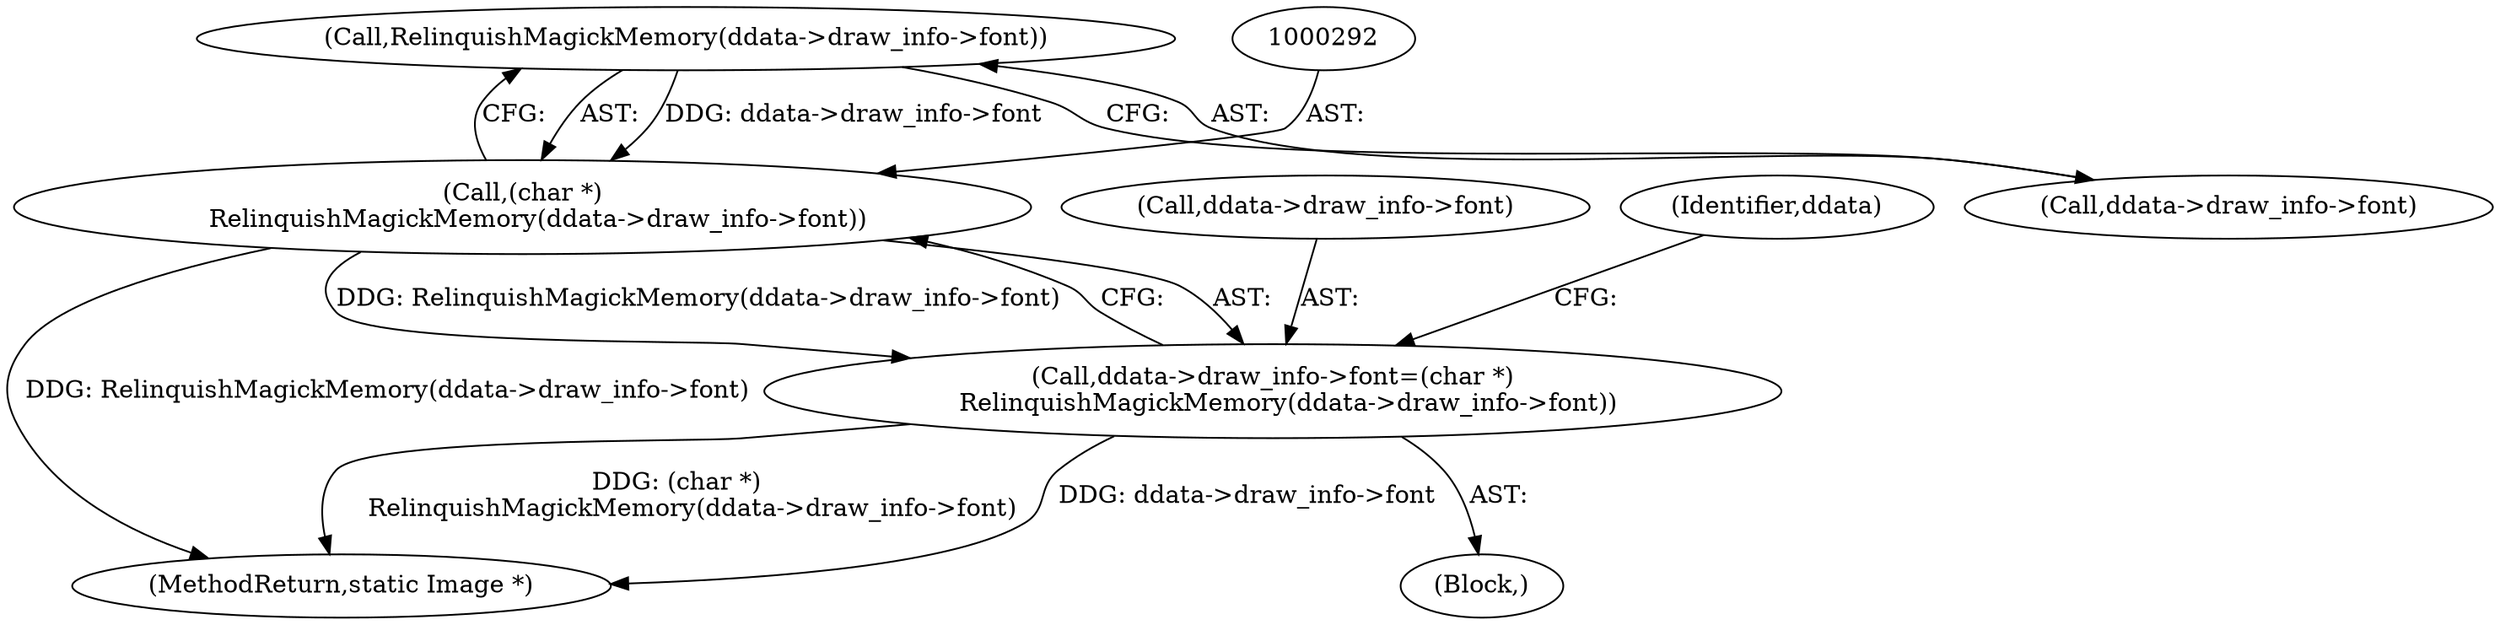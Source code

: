 digraph "0_ImageMagick_f6e9d0d9955e85bdd7540b251cd50d598dacc5e6_74@pointer" {
"1000293" [label="(Call,RelinquishMagickMemory(ddata->draw_info->font))"];
"1000291" [label="(Call,(char *)\n    RelinquishMagickMemory(ddata->draw_info->font))"];
"1000285" [label="(Call,ddata->draw_info->font=(char *)\n    RelinquishMagickMemory(ddata->draw_info->font))"];
"1000286" [label="(Call,ddata->draw_info->font)"];
"1000302" [label="(Identifier,ddata)"];
"1000291" [label="(Call,(char *)\n    RelinquishMagickMemory(ddata->draw_info->font))"];
"1001050" [label="(MethodReturn,static Image *)"];
"1000293" [label="(Call,RelinquishMagickMemory(ddata->draw_info->font))"];
"1000294" [label="(Call,ddata->draw_info->font)"];
"1000131" [label="(Block,)"];
"1000285" [label="(Call,ddata->draw_info->font=(char *)\n    RelinquishMagickMemory(ddata->draw_info->font))"];
"1000293" -> "1000291"  [label="AST: "];
"1000293" -> "1000294"  [label="CFG: "];
"1000294" -> "1000293"  [label="AST: "];
"1000291" -> "1000293"  [label="CFG: "];
"1000293" -> "1000291"  [label="DDG: ddata->draw_info->font"];
"1000291" -> "1000285"  [label="AST: "];
"1000292" -> "1000291"  [label="AST: "];
"1000285" -> "1000291"  [label="CFG: "];
"1000291" -> "1001050"  [label="DDG: RelinquishMagickMemory(ddata->draw_info->font)"];
"1000291" -> "1000285"  [label="DDG: RelinquishMagickMemory(ddata->draw_info->font)"];
"1000285" -> "1000131"  [label="AST: "];
"1000286" -> "1000285"  [label="AST: "];
"1000302" -> "1000285"  [label="CFG: "];
"1000285" -> "1001050"  [label="DDG: ddata->draw_info->font"];
"1000285" -> "1001050"  [label="DDG: (char *)\n    RelinquishMagickMemory(ddata->draw_info->font)"];
}
